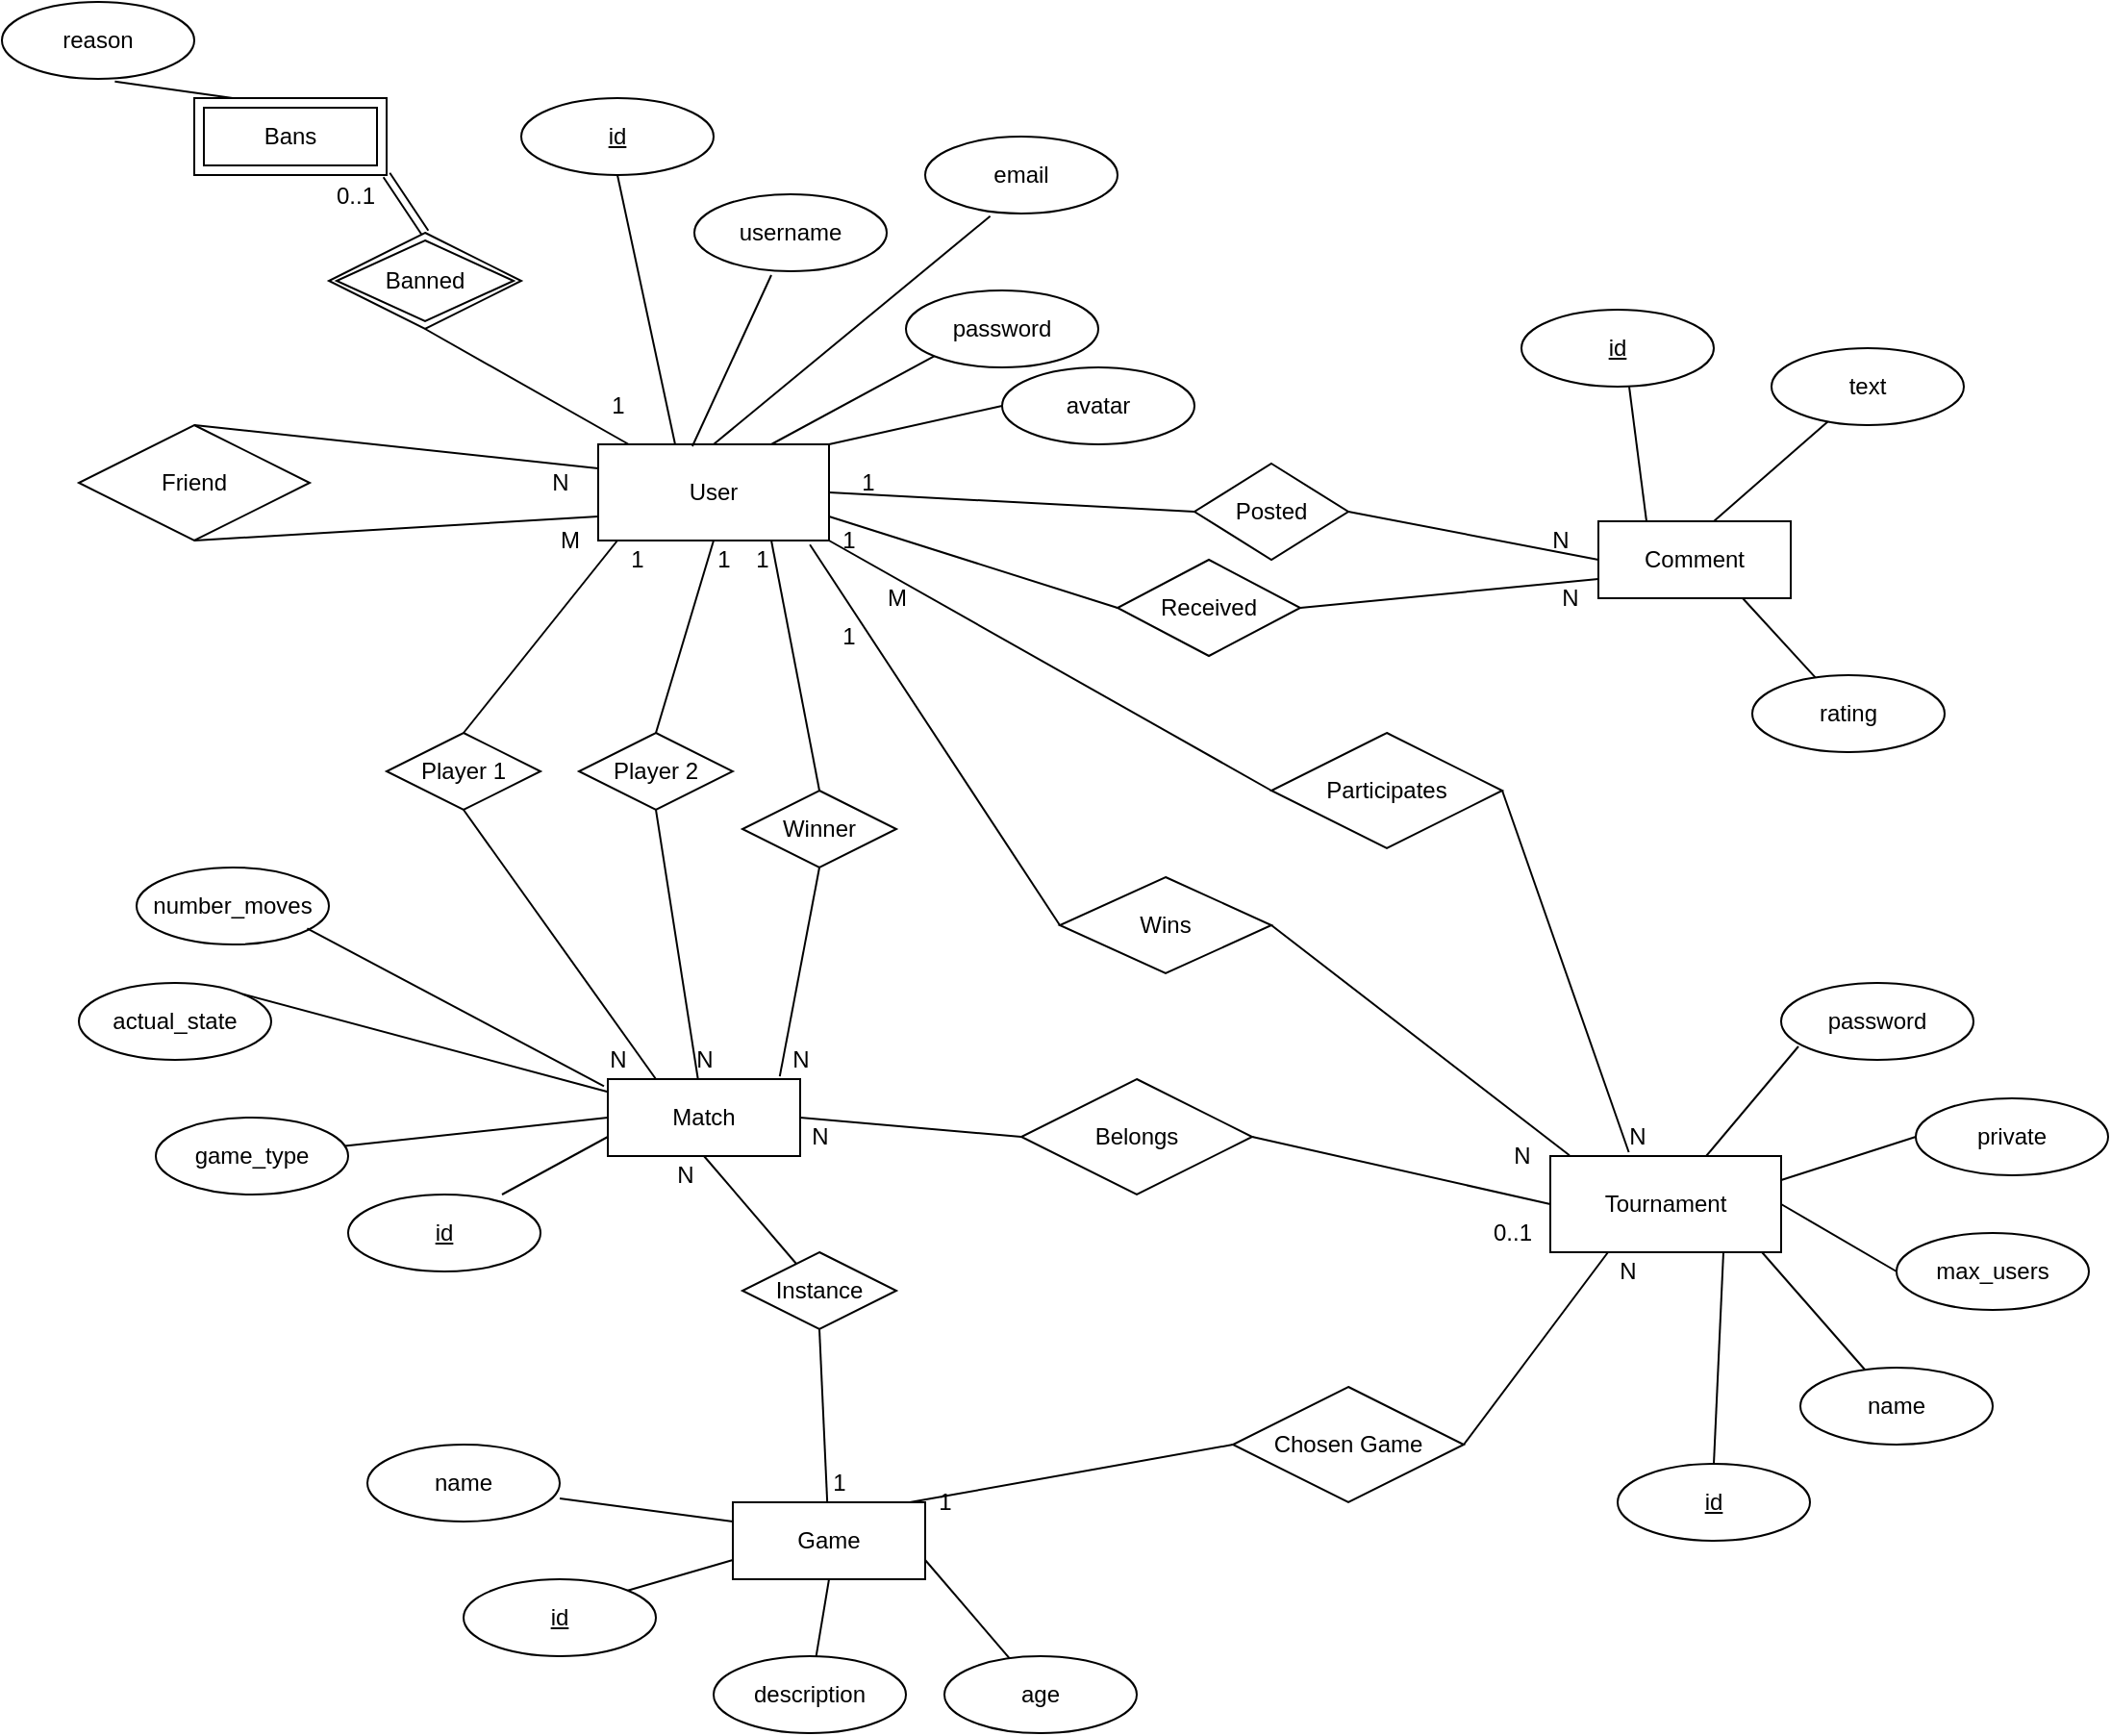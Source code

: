 <mxfile version="14.5.3"><diagram id="5khsiJk9D78lx249zOdk" name="Page-1"><mxGraphModel dx="1422" dy="1882" grid="1" gridSize="10" guides="1" tooltips="1" connect="1" arrows="1" fold="1" page="1" pageScale="1" pageWidth="850" pageHeight="1100" math="0" shadow="0"><root><mxCell id="0"/><mxCell id="1" parent="0"/><mxCell id="NlC5umQIDpvmxosL2zRr-41" value="&lt;div&gt;User&lt;/div&gt;" style="whiteSpace=wrap;html=1;align=center;" vertex="1" parent="1"><mxGeometry x="320" y="140" width="120" height="50" as="geometry"/></mxCell><mxCell id="NlC5umQIDpvmxosL2zRr-42" value="id" style="ellipse;whiteSpace=wrap;html=1;align=center;fontStyle=4;" vertex="1" parent="1"><mxGeometry x="280" y="-40" width="100" height="40" as="geometry"/></mxCell><mxCell id="NlC5umQIDpvmxosL2zRr-45" value="" style="endArrow=none;html=1;entryX=0.5;entryY=1;entryDx=0;entryDy=0;" edge="1" parent="1" target="NlC5umQIDpvmxosL2zRr-42"><mxGeometry width="50" height="50" relative="1" as="geometry"><mxPoint x="360" y="140" as="sourcePoint"/><mxPoint x="450" y="380" as="targetPoint"/></mxGeometry></mxCell><mxCell id="NlC5umQIDpvmxosL2zRr-47" value="" style="endArrow=none;html=1;entryX=0.4;entryY=1.05;entryDx=0;entryDy=0;exitX=0.408;exitY=0.02;exitDx=0;exitDy=0;entryPerimeter=0;exitPerimeter=0;" edge="1" parent="1" target="NlC5umQIDpvmxosL2zRr-48" source="NlC5umQIDpvmxosL2zRr-41"><mxGeometry width="50" height="50" relative="1" as="geometry"><mxPoint x="340" y="140" as="sourcePoint"/><mxPoint x="319" y="72" as="targetPoint"/></mxGeometry></mxCell><mxCell id="NlC5umQIDpvmxosL2zRr-48" value="username" style="ellipse;whiteSpace=wrap;html=1;align=center;" vertex="1" parent="1"><mxGeometry x="370" y="10" width="100" height="40" as="geometry"/></mxCell><mxCell id="NlC5umQIDpvmxosL2zRr-50" value="email" style="ellipse;whiteSpace=wrap;html=1;align=center;" vertex="1" parent="1"><mxGeometry x="490" y="-20" width="100" height="40" as="geometry"/></mxCell><mxCell id="NlC5umQIDpvmxosL2zRr-51" value="avatar" style="ellipse;whiteSpace=wrap;html=1;align=center;" vertex="1" parent="1"><mxGeometry x="530" y="100" width="100" height="40" as="geometry"/></mxCell><mxCell id="NlC5umQIDpvmxosL2zRr-52" value="password" style="ellipse;whiteSpace=wrap;html=1;align=center;" vertex="1" parent="1"><mxGeometry x="480" y="60" width="100" height="40" as="geometry"/></mxCell><mxCell id="NlC5umQIDpvmxosL2zRr-53" value="" style="endArrow=none;html=1;entryX=0.338;entryY=1.034;entryDx=0;entryDy=0;entryPerimeter=0;exitX=0.5;exitY=0;exitDx=0;exitDy=0;" edge="1" parent="1" source="NlC5umQIDpvmxosL2zRr-41" target="NlC5umQIDpvmxosL2zRr-50"><mxGeometry width="50" height="50" relative="1" as="geometry"><mxPoint x="390" y="280" as="sourcePoint"/><mxPoint x="440" y="230" as="targetPoint"/></mxGeometry></mxCell><mxCell id="NlC5umQIDpvmxosL2zRr-54" value="" style="endArrow=none;html=1;entryX=0;entryY=1;entryDx=0;entryDy=0;exitX=0.75;exitY=0;exitDx=0;exitDy=0;" edge="1" parent="1" source="NlC5umQIDpvmxosL2zRr-41" target="NlC5umQIDpvmxosL2zRr-52"><mxGeometry width="50" height="50" relative="1" as="geometry"><mxPoint x="390" y="150" as="sourcePoint"/><mxPoint x="443.8" y="71.36" as="targetPoint"/></mxGeometry></mxCell><mxCell id="NlC5umQIDpvmxosL2zRr-55" value="" style="endArrow=none;html=1;entryX=0;entryY=0.5;entryDx=0;entryDy=0;exitX=1;exitY=0;exitDx=0;exitDy=0;" edge="1" parent="1" source="NlC5umQIDpvmxosL2zRr-41" target="NlC5umQIDpvmxosL2zRr-51"><mxGeometry width="50" height="50" relative="1" as="geometry"><mxPoint x="420" y="158.64" as="sourcePoint"/><mxPoint x="473.8" y="80.0" as="targetPoint"/></mxGeometry></mxCell><mxCell id="NlC5umQIDpvmxosL2zRr-56" value="Game" style="whiteSpace=wrap;html=1;align=center;" vertex="1" parent="1"><mxGeometry x="390" y="690" width="100" height="40" as="geometry"/></mxCell><mxCell id="NlC5umQIDpvmxosL2zRr-57" value="name" style="ellipse;whiteSpace=wrap;html=1;align=center;" vertex="1" parent="1"><mxGeometry x="200" y="660" width="100" height="40" as="geometry"/></mxCell><mxCell id="NlC5umQIDpvmxosL2zRr-58" value="description" style="ellipse;whiteSpace=wrap;html=1;align=center;" vertex="1" parent="1"><mxGeometry x="380" y="770" width="100" height="40" as="geometry"/></mxCell><mxCell id="NlC5umQIDpvmxosL2zRr-59" value="age" style="ellipse;whiteSpace=wrap;html=1;align=center;" vertex="1" parent="1"><mxGeometry x="500" y="770" width="100" height="40" as="geometry"/></mxCell><mxCell id="NlC5umQIDpvmxosL2zRr-60" value="id" style="ellipse;whiteSpace=wrap;html=1;align=center;fontStyle=4;" vertex="1" parent="1"><mxGeometry x="250" y="730" width="100" height="40" as="geometry"/></mxCell><mxCell id="NlC5umQIDpvmxosL2zRr-61" value="" style="endArrow=none;html=1;exitX=0;exitY=0.25;exitDx=0;exitDy=0;entryX=1;entryY=0.7;entryDx=0;entryDy=0;entryPerimeter=0;" edge="1" parent="1" source="NlC5umQIDpvmxosL2zRr-56" target="NlC5umQIDpvmxosL2zRr-57"><mxGeometry width="50" height="50" relative="1" as="geometry"><mxPoint x="340" y="680" as="sourcePoint"/><mxPoint x="240" y="690" as="targetPoint"/></mxGeometry></mxCell><mxCell id="NlC5umQIDpvmxosL2zRr-62" value="" style="endArrow=none;html=1;exitX=0.5;exitY=1;exitDx=0;exitDy=0;" edge="1" parent="1" source="NlC5umQIDpvmxosL2zRr-56" target="NlC5umQIDpvmxosL2zRr-58"><mxGeometry width="50" height="50" relative="1" as="geometry"><mxPoint x="428" y="740" as="sourcePoint"/><mxPoint x="470" y="650" as="targetPoint"/></mxGeometry></mxCell><mxCell id="NlC5umQIDpvmxosL2zRr-63" value="" style="endArrow=none;html=1;exitX=1;exitY=0.75;exitDx=0;exitDy=0;" edge="1" parent="1" source="NlC5umQIDpvmxosL2zRr-56" target="NlC5umQIDpvmxosL2zRr-59"><mxGeometry width="50" height="50" relative="1" as="geometry"><mxPoint x="460" y="700" as="sourcePoint"/><mxPoint x="519.127" y="648.174" as="targetPoint"/></mxGeometry></mxCell><mxCell id="NlC5umQIDpvmxosL2zRr-64" value="" style="endArrow=none;html=1;exitX=0;exitY=0.75;exitDx=0;exitDy=0;entryX=1;entryY=0;entryDx=0;entryDy=0;" edge="1" parent="1" source="NlC5umQIDpvmxosL2zRr-56" target="NlC5umQIDpvmxosL2zRr-60"><mxGeometry width="50" height="50" relative="1" as="geometry"><mxPoint x="480" y="731.83" as="sourcePoint"/><mxPoint x="372" y="791" as="targetPoint"/></mxGeometry></mxCell><mxCell id="NlC5umQIDpvmxosL2zRr-65" value="Match" style="whiteSpace=wrap;html=1;align=center;" vertex="1" parent="1"><mxGeometry x="325" y="470" width="100" height="40" as="geometry"/></mxCell><mxCell id="NlC5umQIDpvmxosL2zRr-66" value="id" style="ellipse;whiteSpace=wrap;html=1;align=center;fontStyle=4;" vertex="1" parent="1"><mxGeometry x="190" y="530" width="100" height="40" as="geometry"/></mxCell><mxCell id="NlC5umQIDpvmxosL2zRr-67" value="" style="endArrow=none;html=1;exitX=0;exitY=0.75;exitDx=0;exitDy=0;entryX=0.8;entryY=0;entryDx=0;entryDy=0;entryPerimeter=0;" edge="1" parent="1" source="NlC5umQIDpvmxosL2zRr-65" target="NlC5umQIDpvmxosL2zRr-66"><mxGeometry width="50" height="50" relative="1" as="geometry"><mxPoint x="630" y="450" as="sourcePoint"/><mxPoint x="590" y="600" as="targetPoint"/></mxGeometry></mxCell><mxCell id="NlC5umQIDpvmxosL2zRr-68" value="game_type" style="ellipse;whiteSpace=wrap;html=1;align=center;" vertex="1" parent="1"><mxGeometry x="90" y="490" width="100" height="40" as="geometry"/></mxCell><mxCell id="NlC5umQIDpvmxosL2zRr-70" value="" style="endArrow=none;html=1;exitX=0;exitY=0.5;exitDx=0;exitDy=0;" edge="1" parent="1" source="NlC5umQIDpvmxosL2zRr-65" target="NlC5umQIDpvmxosL2zRr-68"><mxGeometry width="50" height="50" relative="1" as="geometry"><mxPoint x="450" y="470" as="sourcePoint"/><mxPoint x="590" y="480" as="targetPoint"/></mxGeometry></mxCell><mxCell id="NlC5umQIDpvmxosL2zRr-73" value="actual_state" style="ellipse;whiteSpace=wrap;html=1;align=center;" vertex="1" parent="1"><mxGeometry x="50" y="420" width="100" height="40" as="geometry"/></mxCell><mxCell id="NlC5umQIDpvmxosL2zRr-74" value="" style="endArrow=none;html=1;entryX=1;entryY=0;entryDx=0;entryDy=0;" edge="1" parent="1" target="NlC5umQIDpvmxosL2zRr-73" source="NlC5umQIDpvmxosL2zRr-65"><mxGeometry width="50" height="50" relative="1" as="geometry"><mxPoint x="460" y="510" as="sourcePoint"/><mxPoint x="570" y="510" as="targetPoint"/></mxGeometry></mxCell><mxCell id="NlC5umQIDpvmxosL2zRr-75" value="number_moves" style="ellipse;whiteSpace=wrap;html=1;align=center;" vertex="1" parent="1"><mxGeometry x="80" y="360" width="100" height="40" as="geometry"/></mxCell><mxCell id="NlC5umQIDpvmxosL2zRr-76" value="" style="endArrow=none;html=1;exitX=-0.02;exitY=0.092;exitDx=0;exitDy=0;entryX=0.887;entryY=0.792;entryDx=0;entryDy=0;entryPerimeter=0;exitPerimeter=0;" edge="1" parent="1" target="NlC5umQIDpvmxosL2zRr-75" source="NlC5umQIDpvmxosL2zRr-65"><mxGeometry width="50" height="50" relative="1" as="geometry"><mxPoint x="396" y="510" as="sourcePoint"/><mxPoint x="130" y="390" as="targetPoint"/></mxGeometry></mxCell><mxCell id="NlC5umQIDpvmxosL2zRr-77" value="" style="endArrow=none;html=1;exitX=0.5;exitY=0;exitDx=0;exitDy=0;" edge="1" parent="1" source="NlC5umQIDpvmxosL2zRr-88"><mxGeometry width="50" height="50" relative="1" as="geometry"><mxPoint x="280" y="240" as="sourcePoint"/><mxPoint x="330" y="190" as="targetPoint"/></mxGeometry></mxCell><mxCell id="NlC5umQIDpvmxosL2zRr-78" value="" style="endArrow=none;html=1;exitX=0.5;exitY=1;exitDx=0;exitDy=0;" edge="1" parent="1" source="NlC5umQIDpvmxosL2zRr-101" target="NlC5umQIDpvmxosL2zRr-56"><mxGeometry width="50" height="50" relative="1" as="geometry"><mxPoint x="570" y="830" as="sourcePoint"/><mxPoint x="790" y="680" as="targetPoint"/></mxGeometry></mxCell><mxCell id="NlC5umQIDpvmxosL2zRr-79" value="N" style="text;html=1;align=center;verticalAlign=middle;resizable=0;points=[];autosize=1;" vertex="1" parent="1"><mxGeometry x="320" y="450" width="20" height="20" as="geometry"/></mxCell><mxCell id="NlC5umQIDpvmxosL2zRr-80" value="1" style="text;html=1;align=center;verticalAlign=middle;resizable=0;points=[];autosize=1;" vertex="1" parent="1"><mxGeometry x="330" y="190" width="20" height="20" as="geometry"/></mxCell><mxCell id="NlC5umQIDpvmxosL2zRr-81" value="1" style="text;html=1;align=center;verticalAlign=middle;resizable=0;points=[];autosize=1;" vertex="1" parent="1"><mxGeometry x="435" y="670" width="20" height="20" as="geometry"/></mxCell><mxCell id="NlC5umQIDpvmxosL2zRr-83" value="Comment" style="whiteSpace=wrap;html=1;align=center;" vertex="1" parent="1"><mxGeometry x="840" y="180" width="100" height="40" as="geometry"/></mxCell><mxCell id="NlC5umQIDpvmxosL2zRr-84" value="" style="endArrow=none;html=1;entryX=1;entryY=0.5;entryDx=0;entryDy=0;exitX=0;exitY=0.5;exitDx=0;exitDy=0;" edge="1" parent="1" source="NlC5umQIDpvmxosL2zRr-103" target="NlC5umQIDpvmxosL2zRr-41"><mxGeometry width="50" height="50" relative="1" as="geometry"><mxPoint x="620" y="190" as="sourcePoint"/><mxPoint x="460" y="250" as="targetPoint"/></mxGeometry></mxCell><mxCell id="NlC5umQIDpvmxosL2zRr-88" value="Player 1" style="shape=rhombus;perimeter=rhombusPerimeter;whiteSpace=wrap;html=1;align=center;" vertex="1" parent="1"><mxGeometry x="210" y="290" width="80" height="40" as="geometry"/></mxCell><mxCell id="NlC5umQIDpvmxosL2zRr-89" value="" style="endArrow=none;html=1;exitX=0.25;exitY=0;exitDx=0;exitDy=0;entryX=0.5;entryY=1;entryDx=0;entryDy=0;" edge="1" parent="1" source="NlC5umQIDpvmxosL2zRr-65" target="NlC5umQIDpvmxosL2zRr-88"><mxGeometry width="50" height="50" relative="1" as="geometry"><mxPoint x="270" y="350" as="sourcePoint"/><mxPoint x="300" y="290" as="targetPoint"/></mxGeometry></mxCell><mxCell id="NlC5umQIDpvmxosL2zRr-91" value="N" style="text;html=1;align=center;verticalAlign=middle;resizable=0;points=[];autosize=1;" vertex="1" parent="1"><mxGeometry x="365" y="450" width="20" height="20" as="geometry"/></mxCell><mxCell id="NlC5umQIDpvmxosL2zRr-92" value="1" style="text;html=1;align=center;verticalAlign=middle;resizable=0;points=[];autosize=1;" vertex="1" parent="1"><mxGeometry x="375" y="190" width="20" height="20" as="geometry"/></mxCell><mxCell id="NlC5umQIDpvmxosL2zRr-93" value="Player 2" style="shape=rhombus;perimeter=rhombusPerimeter;whiteSpace=wrap;html=1;align=center;" vertex="1" parent="1"><mxGeometry x="310" y="290" width="80" height="40" as="geometry"/></mxCell><mxCell id="NlC5umQIDpvmxosL2zRr-94" value="" style="endArrow=none;html=1;entryX=0.5;entryY=1;entryDx=0;entryDy=0;" edge="1" parent="1" source="NlC5umQIDpvmxosL2zRr-65" target="NlC5umQIDpvmxosL2zRr-93"><mxGeometry width="50" height="50" relative="1" as="geometry"><mxPoint x="420" y="460" as="sourcePoint"/><mxPoint x="407" y="330" as="targetPoint"/></mxGeometry></mxCell><mxCell id="NlC5umQIDpvmxosL2zRr-95" value="" style="endArrow=none;html=1;exitX=0.5;exitY=0;exitDx=0;exitDy=0;entryX=0.5;entryY=1;entryDx=0;entryDy=0;" edge="1" parent="1" source="NlC5umQIDpvmxosL2zRr-93" target="NlC5umQIDpvmxosL2zRr-41"><mxGeometry width="50" height="50" relative="1" as="geometry"><mxPoint x="365" y="250.0" as="sourcePoint"/><mxPoint x="395" y="190" as="targetPoint"/></mxGeometry></mxCell><mxCell id="NlC5umQIDpvmxosL2zRr-96" value="N" style="text;html=1;align=center;verticalAlign=middle;resizable=0;points=[];autosize=1;" vertex="1" parent="1"><mxGeometry x="415" y="450" width="20" height="20" as="geometry"/></mxCell><mxCell id="NlC5umQIDpvmxosL2zRr-97" value="1" style="text;html=1;align=center;verticalAlign=middle;resizable=0;points=[];autosize=1;" vertex="1" parent="1"><mxGeometry x="395" y="190" width="20" height="20" as="geometry"/></mxCell><mxCell id="NlC5umQIDpvmxosL2zRr-98" value="Winner" style="shape=rhombus;perimeter=rhombusPerimeter;whiteSpace=wrap;html=1;align=center;" vertex="1" parent="1"><mxGeometry x="395" y="320" width="80" height="40" as="geometry"/></mxCell><mxCell id="NlC5umQIDpvmxosL2zRr-99" value="" style="endArrow=none;html=1;entryX=0.5;entryY=1;entryDx=0;entryDy=0;exitX=0.894;exitY=-0.036;exitDx=0;exitDy=0;exitPerimeter=0;" edge="1" parent="1" target="NlC5umQIDpvmxosL2zRr-98" source="NlC5umQIDpvmxosL2zRr-65"><mxGeometry width="50" height="50" relative="1" as="geometry"><mxPoint x="462.5" y="470" as="sourcePoint"/><mxPoint x="447" y="330" as="targetPoint"/></mxGeometry></mxCell><mxCell id="NlC5umQIDpvmxosL2zRr-100" value="" style="endArrow=none;html=1;exitX=0.5;exitY=0;exitDx=0;exitDy=0;entryX=0.5;entryY=1;entryDx=0;entryDy=0;" edge="1" parent="1" source="NlC5umQIDpvmxosL2zRr-98"><mxGeometry width="50" height="50" relative="1" as="geometry"><mxPoint x="405" y="250.0" as="sourcePoint"/><mxPoint x="410" y="190" as="targetPoint"/></mxGeometry></mxCell><mxCell id="NlC5umQIDpvmxosL2zRr-101" value="Instance" style="shape=rhombus;perimeter=rhombusPerimeter;whiteSpace=wrap;html=1;align=center;" vertex="1" parent="1"><mxGeometry x="395" y="560" width="80" height="40" as="geometry"/></mxCell><mxCell id="NlC5umQIDpvmxosL2zRr-103" value="Posted" style="shape=rhombus;perimeter=rhombusPerimeter;whiteSpace=wrap;html=1;align=center;" vertex="1" parent="1"><mxGeometry x="630" y="150" width="80" height="50" as="geometry"/></mxCell><mxCell id="NlC5umQIDpvmxosL2zRr-104" value="" style="endArrow=none;html=1;entryX=1;entryY=0.5;entryDx=0;entryDy=0;exitX=0;exitY=0.5;exitDx=0;exitDy=0;" edge="1" parent="1" source="NlC5umQIDpvmxosL2zRr-83" target="NlC5umQIDpvmxosL2zRr-103"><mxGeometry width="50" height="50" relative="1" as="geometry"><mxPoint x="940" y="200" as="sourcePoint"/><mxPoint x="740" y="190" as="targetPoint"/></mxGeometry></mxCell><mxCell id="NlC5umQIDpvmxosL2zRr-105" value="" style="endArrow=none;html=1;entryX=1;entryY=0.75;entryDx=0;entryDy=0;exitX=0;exitY=0.5;exitDx=0;exitDy=0;" edge="1" parent="1" source="NlC5umQIDpvmxosL2zRr-106" target="NlC5umQIDpvmxosL2zRr-41"><mxGeometry width="50" height="50" relative="1" as="geometry"><mxPoint x="625" y="260" as="sourcePoint"/><mxPoint x="425" y="240" as="targetPoint"/></mxGeometry></mxCell><mxCell id="NlC5umQIDpvmxosL2zRr-106" value="Received" style="shape=rhombus;perimeter=rhombusPerimeter;whiteSpace=wrap;html=1;align=center;" vertex="1" parent="1"><mxGeometry x="590" y="200" width="95" height="50" as="geometry"/></mxCell><mxCell id="NlC5umQIDpvmxosL2zRr-107" value="" style="endArrow=none;html=1;entryX=1;entryY=0.5;entryDx=0;entryDy=0;exitX=0;exitY=0.75;exitDx=0;exitDy=0;" edge="1" parent="1" target="NlC5umQIDpvmxosL2zRr-106" source="NlC5umQIDpvmxosL2zRr-83"><mxGeometry width="50" height="50" relative="1" as="geometry"><mxPoint x="955" y="250" as="sourcePoint"/><mxPoint x="745" y="260" as="targetPoint"/></mxGeometry></mxCell><mxCell id="NlC5umQIDpvmxosL2zRr-108" value="1" style="text;html=1;align=center;verticalAlign=middle;resizable=0;points=[];autosize=1;" vertex="1" parent="1"><mxGeometry x="450" y="150" width="20" height="20" as="geometry"/></mxCell><mxCell id="NlC5umQIDpvmxosL2zRr-109" value="N" style="text;html=1;align=center;verticalAlign=middle;resizable=0;points=[];autosize=1;" vertex="1" parent="1"><mxGeometry x="810" y="180" width="20" height="20" as="geometry"/></mxCell><mxCell id="NlC5umQIDpvmxosL2zRr-110" value="1" style="text;html=1;align=center;verticalAlign=middle;resizable=0;points=[];autosize=1;" vertex="1" parent="1"><mxGeometry x="440" y="180" width="20" height="20" as="geometry"/></mxCell><mxCell id="NlC5umQIDpvmxosL2zRr-111" value="N" style="text;html=1;align=center;verticalAlign=middle;resizable=0;points=[];autosize=1;" vertex="1" parent="1"><mxGeometry x="815" y="210" width="20" height="20" as="geometry"/></mxCell><mxCell id="NlC5umQIDpvmxosL2zRr-112" value="id" style="ellipse;whiteSpace=wrap;html=1;align=center;fontStyle=4;" vertex="1" parent="1"><mxGeometry x="800" y="70" width="100" height="40" as="geometry"/></mxCell><mxCell id="NlC5umQIDpvmxosL2zRr-113" value="" style="endArrow=none;html=1;exitX=0.25;exitY=0;exitDx=0;exitDy=0;" edge="1" parent="1" source="NlC5umQIDpvmxosL2zRr-83"><mxGeometry width="50" height="50" relative="1" as="geometry"><mxPoint x="800" y="160" as="sourcePoint"/><mxPoint x="856" y="110" as="targetPoint"/></mxGeometry></mxCell><mxCell id="NlC5umQIDpvmxosL2zRr-114" value="text" style="ellipse;whiteSpace=wrap;html=1;align=center;" vertex="1" parent="1"><mxGeometry x="930" y="90" width="100" height="40" as="geometry"/></mxCell><mxCell id="NlC5umQIDpvmxosL2zRr-115" value="rating" style="ellipse;whiteSpace=wrap;html=1;align=center;" vertex="1" parent="1"><mxGeometry x="920" y="260" width="100" height="40" as="geometry"/></mxCell><mxCell id="NlC5umQIDpvmxosL2zRr-116" value="" style="endArrow=none;html=1;" edge="1" parent="1" target="NlC5umQIDpvmxosL2zRr-114"><mxGeometry width="50" height="50" relative="1" as="geometry"><mxPoint x="900" y="180" as="sourcePoint"/><mxPoint x="950" y="130" as="targetPoint"/></mxGeometry></mxCell><mxCell id="NlC5umQIDpvmxosL2zRr-117" value="" style="endArrow=none;html=1;" edge="1" parent="1" source="NlC5umQIDpvmxosL2zRr-115"><mxGeometry width="50" height="50" relative="1" as="geometry"><mxPoint x="865" y="270" as="sourcePoint"/><mxPoint x="915" y="220" as="targetPoint"/></mxGeometry></mxCell><mxCell id="NlC5umQIDpvmxosL2zRr-118" value="Tournament" style="whiteSpace=wrap;html=1;align=center;" vertex="1" parent="1"><mxGeometry x="815" y="510" width="120" height="50" as="geometry"/></mxCell><mxCell id="NlC5umQIDpvmxosL2zRr-121" value="Friend" style="shape=rhombus;perimeter=rhombusPerimeter;whiteSpace=wrap;html=1;align=center;" vertex="1" parent="1"><mxGeometry x="50" y="130" width="120" height="60" as="geometry"/></mxCell><mxCell id="NlC5umQIDpvmxosL2zRr-122" value="" style="endArrow=none;html=1;entryX=0;entryY=0.25;entryDx=0;entryDy=0;exitX=0.5;exitY=0;exitDx=0;exitDy=0;" edge="1" parent="1" source="NlC5umQIDpvmxosL2zRr-121" target="NlC5umQIDpvmxosL2zRr-41"><mxGeometry width="50" height="50" relative="1" as="geometry"><mxPoint x="240" y="205" as="sourcePoint"/><mxPoint x="290" y="155" as="targetPoint"/></mxGeometry></mxCell><mxCell id="NlC5umQIDpvmxosL2zRr-123" value="N" style="text;html=1;align=center;verticalAlign=middle;resizable=0;points=[];autosize=1;" vertex="1" parent="1"><mxGeometry x="290" y="150" width="20" height="20" as="geometry"/></mxCell><mxCell id="NlC5umQIDpvmxosL2zRr-124" value="" style="endArrow=none;html=1;entryX=0;entryY=0.75;entryDx=0;entryDy=0;exitX=0.5;exitY=1;exitDx=0;exitDy=0;" edge="1" parent="1" source="NlC5umQIDpvmxosL2zRr-121" target="NlC5umQIDpvmxosL2zRr-41"><mxGeometry width="50" height="50" relative="1" as="geometry"><mxPoint x="85" y="180" as="sourcePoint"/><mxPoint x="295" y="202.5" as="targetPoint"/></mxGeometry></mxCell><mxCell id="NlC5umQIDpvmxosL2zRr-125" value="M" style="text;html=1;align=center;verticalAlign=middle;resizable=0;points=[];autosize=1;" vertex="1" parent="1"><mxGeometry x="290" y="180" width="30" height="20" as="geometry"/></mxCell><mxCell id="NlC5umQIDpvmxosL2zRr-126" value="id" style="ellipse;whiteSpace=wrap;html=1;align=center;fontStyle=4;" vertex="1" parent="1"><mxGeometry x="850" y="670" width="100" height="40" as="geometry"/></mxCell><mxCell id="NlC5umQIDpvmxosL2zRr-127" value="" style="endArrow=none;html=1;entryX=0.75;entryY=1;entryDx=0;entryDy=0;exitX=0.5;exitY=0;exitDx=0;exitDy=0;" edge="1" parent="1" source="NlC5umQIDpvmxosL2zRr-126" target="NlC5umQIDpvmxosL2zRr-118"><mxGeometry width="50" height="50" relative="1" as="geometry"><mxPoint x="840" y="610" as="sourcePoint"/><mxPoint x="890" y="560" as="targetPoint"/></mxGeometry></mxCell><mxCell id="NlC5umQIDpvmxosL2zRr-128" value="name" style="ellipse;whiteSpace=wrap;html=1;align=center;" vertex="1" parent="1"><mxGeometry x="945" y="620" width="100" height="40" as="geometry"/></mxCell><mxCell id="NlC5umQIDpvmxosL2zRr-129" value="" style="endArrow=none;html=1;entryX=0.917;entryY=1;entryDx=0;entryDy=0;entryPerimeter=0;" edge="1" parent="1" source="NlC5umQIDpvmxosL2zRr-128" target="NlC5umQIDpvmxosL2zRr-118"><mxGeometry width="50" height="50" relative="1" as="geometry"><mxPoint x="955" y="615" as="sourcePoint"/><mxPoint x="1005" y="565" as="targetPoint"/></mxGeometry></mxCell><mxCell id="NlC5umQIDpvmxosL2zRr-130" value="max_users" style="ellipse;whiteSpace=wrap;html=1;align=center;" vertex="1" parent="1"><mxGeometry x="995" y="550" width="100" height="40" as="geometry"/></mxCell><mxCell id="NlC5umQIDpvmxosL2zRr-131" value="" style="endArrow=none;html=1;exitX=1;exitY=0.5;exitDx=0;exitDy=0;entryX=0;entryY=0.5;entryDx=0;entryDy=0;" edge="1" parent="1" source="NlC5umQIDpvmxosL2zRr-118" target="NlC5umQIDpvmxosL2zRr-130"><mxGeometry width="50" height="50" relative="1" as="geometry"><mxPoint x="975" y="550" as="sourcePoint"/><mxPoint x="1025" y="500" as="targetPoint"/></mxGeometry></mxCell><mxCell id="NlC5umQIDpvmxosL2zRr-132" value="private" style="ellipse;whiteSpace=wrap;html=1;align=center;" vertex="1" parent="1"><mxGeometry x="1005" y="480" width="100" height="40" as="geometry"/></mxCell><mxCell id="NlC5umQIDpvmxosL2zRr-133" value="" style="endArrow=none;html=1;exitX=1;exitY=0.25;exitDx=0;exitDy=0;entryX=0;entryY=0.5;entryDx=0;entryDy=0;" edge="1" parent="1" source="NlC5umQIDpvmxosL2zRr-118" target="NlC5umQIDpvmxosL2zRr-132"><mxGeometry width="50" height="50" relative="1" as="geometry"><mxPoint x="960" y="500" as="sourcePoint"/><mxPoint x="1010" y="450" as="targetPoint"/></mxGeometry></mxCell><mxCell id="NlC5umQIDpvmxosL2zRr-134" value="password" style="ellipse;whiteSpace=wrap;html=1;align=center;" vertex="1" parent="1"><mxGeometry x="935" y="420" width="100" height="40" as="geometry"/></mxCell><mxCell id="NlC5umQIDpvmxosL2zRr-135" value="" style="endArrow=none;html=1;entryX=0.09;entryY=0.825;entryDx=0;entryDy=0;entryPerimeter=0;" edge="1" parent="1" source="NlC5umQIDpvmxosL2zRr-118" target="NlC5umQIDpvmxosL2zRr-134"><mxGeometry width="50" height="50" relative="1" as="geometry"><mxPoint x="875" y="480" as="sourcePoint"/><mxPoint x="925" y="430" as="targetPoint"/></mxGeometry></mxCell><mxCell id="NlC5umQIDpvmxosL2zRr-137" value="" style="endArrow=none;html=1;exitX=0.5;exitY=1;exitDx=0;exitDy=0;" edge="1" parent="1" source="NlC5umQIDpvmxosL2zRr-65" target="NlC5umQIDpvmxosL2zRr-101"><mxGeometry width="50" height="50" relative="1" as="geometry"><mxPoint x="437.08" y="530" as="sourcePoint"/><mxPoint x="432.913" y="630" as="targetPoint"/></mxGeometry></mxCell><mxCell id="NlC5umQIDpvmxosL2zRr-138" value="N" style="text;html=1;align=center;verticalAlign=middle;resizable=0;points=[];autosize=1;" vertex="1" parent="1"><mxGeometry x="355" y="510" width="20" height="20" as="geometry"/></mxCell><mxCell id="NlC5umQIDpvmxosL2zRr-139" value="Chosen Game" style="shape=rhombus;perimeter=rhombusPerimeter;whiteSpace=wrap;html=1;align=center;" vertex="1" parent="1"><mxGeometry x="650" y="630" width="120" height="60" as="geometry"/></mxCell><mxCell id="NlC5umQIDpvmxosL2zRr-140" value="" style="endArrow=none;html=1;exitX=0.92;exitY=0;exitDx=0;exitDy=0;exitPerimeter=0;entryX=0;entryY=0.5;entryDx=0;entryDy=0;" edge="1" parent="1" source="NlC5umQIDpvmxosL2zRr-56" target="NlC5umQIDpvmxosL2zRr-139"><mxGeometry width="50" height="50" relative="1" as="geometry"><mxPoint x="550" y="710" as="sourcePoint"/><mxPoint x="600" y="660" as="targetPoint"/></mxGeometry></mxCell><mxCell id="NlC5umQIDpvmxosL2zRr-141" value="" style="endArrow=none;html=1;entryX=0.25;entryY=1;entryDx=0;entryDy=0;exitX=1;exitY=0.5;exitDx=0;exitDy=0;" edge="1" parent="1" source="NlC5umQIDpvmxosL2zRr-139" target="NlC5umQIDpvmxosL2zRr-118"><mxGeometry width="50" height="50" relative="1" as="geometry"><mxPoint x="770" y="660" as="sourcePoint"/><mxPoint x="820" y="610" as="targetPoint"/></mxGeometry></mxCell><mxCell id="NlC5umQIDpvmxosL2zRr-143" value="1" style="text;html=1;align=center;verticalAlign=middle;resizable=0;points=[];autosize=1;" vertex="1" parent="1"><mxGeometry x="490" y="680" width="20" height="20" as="geometry"/></mxCell><mxCell id="NlC5umQIDpvmxosL2zRr-144" value="N" style="text;html=1;align=center;verticalAlign=middle;resizable=0;points=[];autosize=1;" vertex="1" parent="1"><mxGeometry x="845" y="560" width="20" height="20" as="geometry"/></mxCell><mxCell id="NlC5umQIDpvmxosL2zRr-145" value="Belongs" style="shape=rhombus;perimeter=rhombusPerimeter;whiteSpace=wrap;html=1;align=center;" vertex="1" parent="1"><mxGeometry x="540" y="470" width="120" height="60" as="geometry"/></mxCell><mxCell id="NlC5umQIDpvmxosL2zRr-146" value="" style="endArrow=none;html=1;exitX=1;exitY=0.5;exitDx=0;exitDy=0;entryX=0;entryY=0.5;entryDx=0;entryDy=0;" edge="1" parent="1" source="NlC5umQIDpvmxosL2zRr-145" target="NlC5umQIDpvmxosL2zRr-118"><mxGeometry width="50" height="50" relative="1" as="geometry"><mxPoint x="780" y="460" as="sourcePoint"/><mxPoint x="830" y="410" as="targetPoint"/></mxGeometry></mxCell><mxCell id="NlC5umQIDpvmxosL2zRr-147" value="" style="endArrow=none;html=1;entryX=0;entryY=0.5;entryDx=0;entryDy=0;exitX=1;exitY=0.5;exitDx=0;exitDy=0;" edge="1" parent="1" source="NlC5umQIDpvmxosL2zRr-65" target="NlC5umQIDpvmxosL2zRr-145"><mxGeometry width="50" height="50" relative="1" as="geometry"><mxPoint x="530" y="540" as="sourcePoint"/><mxPoint x="580" y="490" as="targetPoint"/></mxGeometry></mxCell><mxCell id="NlC5umQIDpvmxosL2zRr-148" value="N" style="text;html=1;align=center;verticalAlign=middle;resizable=0;points=[];autosize=1;" vertex="1" parent="1"><mxGeometry x="425" y="490" width="20" height="20" as="geometry"/></mxCell><mxCell id="NlC5umQIDpvmxosL2zRr-149" value="0..1" style="text;html=1;align=center;verticalAlign=middle;resizable=0;points=[];autosize=1;" vertex="1" parent="1"><mxGeometry x="775" y="540" width="40" height="20" as="geometry"/></mxCell><mxCell id="NlC5umQIDpvmxosL2zRr-153" value="" style="endArrow=none;html=1;entryX=0.5;entryY=1;entryDx=0;entryDy=0;" edge="1" parent="1" source="NlC5umQIDpvmxosL2zRr-41" target="NlC5umQIDpvmxosL2zRr-162"><mxGeometry width="50" height="50" relative="1" as="geometry"><mxPoint x="250" y="115" as="sourcePoint"/><mxPoint x="240" y="80" as="targetPoint"/></mxGeometry></mxCell><mxCell id="NlC5umQIDpvmxosL2zRr-155" value="reason" style="ellipse;whiteSpace=wrap;html=1;align=center;" vertex="1" parent="1"><mxGeometry x="10" y="-90" width="100" height="40" as="geometry"/></mxCell><mxCell id="NlC5umQIDpvmxosL2zRr-156" value="" style="endArrow=none;html=1;entryX=0.587;entryY=1.033;entryDx=0;entryDy=0;entryPerimeter=0;exitX=0.2;exitY=0;exitDx=0;exitDy=0;exitPerimeter=0;" edge="1" parent="1" target="NlC5umQIDpvmxosL2zRr-155"><mxGeometry width="50" height="50" relative="1" as="geometry"><mxPoint x="130" y="-40.0" as="sourcePoint"/><mxPoint x="220" y="-100" as="targetPoint"/></mxGeometry></mxCell><mxCell id="NlC5umQIDpvmxosL2zRr-158" value="1" style="text;html=1;align=center;verticalAlign=middle;resizable=0;points=[];autosize=1;" vertex="1" parent="1"><mxGeometry x="320" y="110" width="20" height="20" as="geometry"/></mxCell><mxCell id="NlC5umQIDpvmxosL2zRr-161" value="Bans" style="shape=ext;margin=3;double=1;whiteSpace=wrap;html=1;align=center;" vertex="1" parent="1"><mxGeometry x="110" y="-40" width="100" height="40" as="geometry"/></mxCell><mxCell id="NlC5umQIDpvmxosL2zRr-162" value="Banned" style="shape=rhombus;double=1;perimeter=rhombusPerimeter;whiteSpace=wrap;html=1;align=center;" vertex="1" parent="1"><mxGeometry x="180" y="30" width="100" height="50" as="geometry"/></mxCell><mxCell id="NlC5umQIDpvmxosL2zRr-163" value="" style="shape=link;html=1;rounded=0;entryX=1;entryY=1;entryDx=0;entryDy=0;exitX=0.5;exitY=0;exitDx=0;exitDy=0;" edge="1" parent="1" source="NlC5umQIDpvmxosL2zRr-162" target="NlC5umQIDpvmxosL2zRr-161"><mxGeometry relative="1" as="geometry"><mxPoint x="20" y="90" as="sourcePoint"/><mxPoint x="180" y="90" as="targetPoint"/></mxGeometry></mxCell><mxCell id="NlC5umQIDpvmxosL2zRr-164" value="0..1" style="resizable=0;html=1;align=right;verticalAlign=bottom;" connectable="0" vertex="1" parent="NlC5umQIDpvmxosL2zRr-163"><mxGeometry x="1" relative="1" as="geometry"><mxPoint x="-5.24" y="19.84" as="offset"/></mxGeometry></mxCell><mxCell id="NlC5umQIDpvmxosL2zRr-165" value="Participates" style="shape=rhombus;perimeter=rhombusPerimeter;whiteSpace=wrap;html=1;align=center;" vertex="1" parent="1"><mxGeometry x="670" y="290" width="120" height="60" as="geometry"/></mxCell><mxCell id="NlC5umQIDpvmxosL2zRr-166" value="" style="endArrow=none;html=1;entryX=1;entryY=1;entryDx=0;entryDy=0;exitX=0;exitY=0.5;exitDx=0;exitDy=0;" edge="1" parent="1" source="NlC5umQIDpvmxosL2zRr-165" target="NlC5umQIDpvmxosL2zRr-41"><mxGeometry width="50" height="50" relative="1" as="geometry"><mxPoint x="560" y="470" as="sourcePoint"/><mxPoint x="610" y="420" as="targetPoint"/></mxGeometry></mxCell><mxCell id="NlC5umQIDpvmxosL2zRr-167" value="" style="endArrow=none;html=1;entryX=1;entryY=0.5;entryDx=0;entryDy=0;exitX=0.34;exitY=-0.04;exitDx=0;exitDy=0;exitPerimeter=0;" edge="1" parent="1" source="NlC5umQIDpvmxosL2zRr-118" target="NlC5umQIDpvmxosL2zRr-165"><mxGeometry width="50" height="50" relative="1" as="geometry"><mxPoint x="560" y="470" as="sourcePoint"/><mxPoint x="610" y="420" as="targetPoint"/></mxGeometry></mxCell><mxCell id="NlC5umQIDpvmxosL2zRr-168" value="N" style="text;html=1;align=center;verticalAlign=middle;resizable=0;points=[];autosize=1;" vertex="1" parent="1"><mxGeometry x="850" y="490" width="20" height="20" as="geometry"/></mxCell><mxCell id="NlC5umQIDpvmxosL2zRr-169" value="M" style="text;html=1;align=center;verticalAlign=middle;resizable=0;points=[];autosize=1;" vertex="1" parent="1"><mxGeometry x="460" y="210" width="30" height="20" as="geometry"/></mxCell><mxCell id="NlC5umQIDpvmxosL2zRr-170" value="Wins" style="shape=rhombus;perimeter=rhombusPerimeter;whiteSpace=wrap;html=1;align=center;" vertex="1" parent="1"><mxGeometry x="560" y="365" width="110" height="50" as="geometry"/></mxCell><mxCell id="NlC5umQIDpvmxosL2zRr-171" value="" style="endArrow=none;html=1;entryX=0.917;entryY=1.043;entryDx=0;entryDy=0;entryPerimeter=0;exitX=0;exitY=0.5;exitDx=0;exitDy=0;" edge="1" parent="1" source="NlC5umQIDpvmxosL2zRr-170" target="NlC5umQIDpvmxosL2zRr-41"><mxGeometry width="50" height="50" relative="1" as="geometry"><mxPoint x="560" y="470" as="sourcePoint"/><mxPoint x="610" y="420" as="targetPoint"/></mxGeometry></mxCell><mxCell id="NlC5umQIDpvmxosL2zRr-172" value="" style="endArrow=none;html=1;entryX=1;entryY=0.5;entryDx=0;entryDy=0;exitX=0.083;exitY=-0.007;exitDx=0;exitDy=0;exitPerimeter=0;" edge="1" parent="1" source="NlC5umQIDpvmxosL2zRr-118" target="NlC5umQIDpvmxosL2zRr-170"><mxGeometry width="50" height="50" relative="1" as="geometry"><mxPoint x="560" y="470" as="sourcePoint"/><mxPoint x="610" y="420" as="targetPoint"/></mxGeometry></mxCell><mxCell id="NlC5umQIDpvmxosL2zRr-173" value="1" style="text;html=1;align=center;verticalAlign=middle;resizable=0;points=[];autosize=1;" vertex="1" parent="1"><mxGeometry x="440" y="230" width="20" height="20" as="geometry"/></mxCell><mxCell id="NlC5umQIDpvmxosL2zRr-174" value="N" style="text;html=1;align=center;verticalAlign=middle;resizable=0;points=[];autosize=1;" vertex="1" parent="1"><mxGeometry x="790" y="500" width="20" height="20" as="geometry"/></mxCell></root></mxGraphModel></diagram></mxfile>